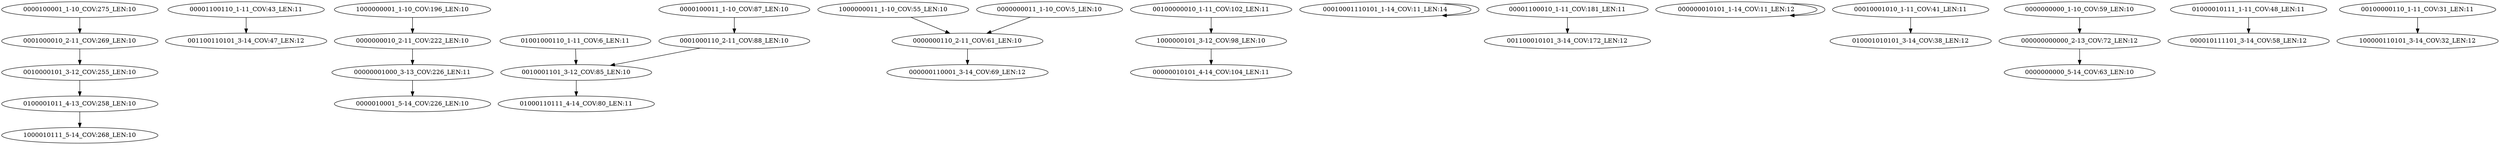 digraph G {
    "0100001011_4-13_COV:258_LEN:10" -> "1000010111_5-14_COV:268_LEN:10";
    "00001100110_1-11_COV:43_LEN:11" -> "001100110101_3-14_COV:47_LEN:12";
    "0000000010_2-11_COV:222_LEN:10" -> "00000001000_3-13_COV:226_LEN:11";
    "01001000110_1-11_COV:6_LEN:11" -> "0010001101_3-12_COV:85_LEN:10";
    "00000001000_3-13_COV:226_LEN:11" -> "0000010001_5-14_COV:226_LEN:10";
    "1000000011_1-10_COV:55_LEN:10" -> "0000000110_2-11_COV:61_LEN:10";
    "00100000010_1-11_COV:102_LEN:11" -> "1000000101_3-12_COV:98_LEN:10";
    "00010001110101_1-14_COV:11_LEN:14" -> "00010001110101_1-14_COV:11_LEN:14";
    "00001100010_1-11_COV:181_LEN:11" -> "001100010101_3-14_COV:172_LEN:12";
    "000000010101_1-14_COV:11_LEN:12" -> "000000010101_1-14_COV:11_LEN:12";
    "00010001010_1-11_COV:41_LEN:11" -> "010001010101_3-14_COV:38_LEN:12";
    "0000000011_1-10_COV:5_LEN:10" -> "0000000110_2-11_COV:61_LEN:10";
    "0010001101_3-12_COV:85_LEN:10" -> "01000110111_4-14_COV:80_LEN:11";
    "0010000101_3-12_COV:255_LEN:10" -> "0100001011_4-13_COV:258_LEN:10";
    "000000000000_2-13_COV:72_LEN:12" -> "0000000000_5-14_COV:63_LEN:10";
    "01000010111_1-11_COV:48_LEN:11" -> "000010111101_3-14_COV:58_LEN:12";
    "0000100001_1-10_COV:275_LEN:10" -> "0001000010_2-11_COV:269_LEN:10";
    "0000100011_1-10_COV:87_LEN:10" -> "0001000110_2-11_COV:88_LEN:10";
    "00100000110_1-11_COV:31_LEN:11" -> "100000110101_3-14_COV:32_LEN:12";
    "1000000101_3-12_COV:98_LEN:10" -> "00000010101_4-14_COV:104_LEN:11";
    "0001000110_2-11_COV:88_LEN:10" -> "0010001101_3-12_COV:85_LEN:10";
    "1000000001_1-10_COV:196_LEN:10" -> "0000000010_2-11_COV:222_LEN:10";
    "0001000010_2-11_COV:269_LEN:10" -> "0010000101_3-12_COV:255_LEN:10";
    "0000000110_2-11_COV:61_LEN:10" -> "000000110001_3-14_COV:69_LEN:12";
    "0000000000_1-10_COV:59_LEN:10" -> "000000000000_2-13_COV:72_LEN:12";
}
